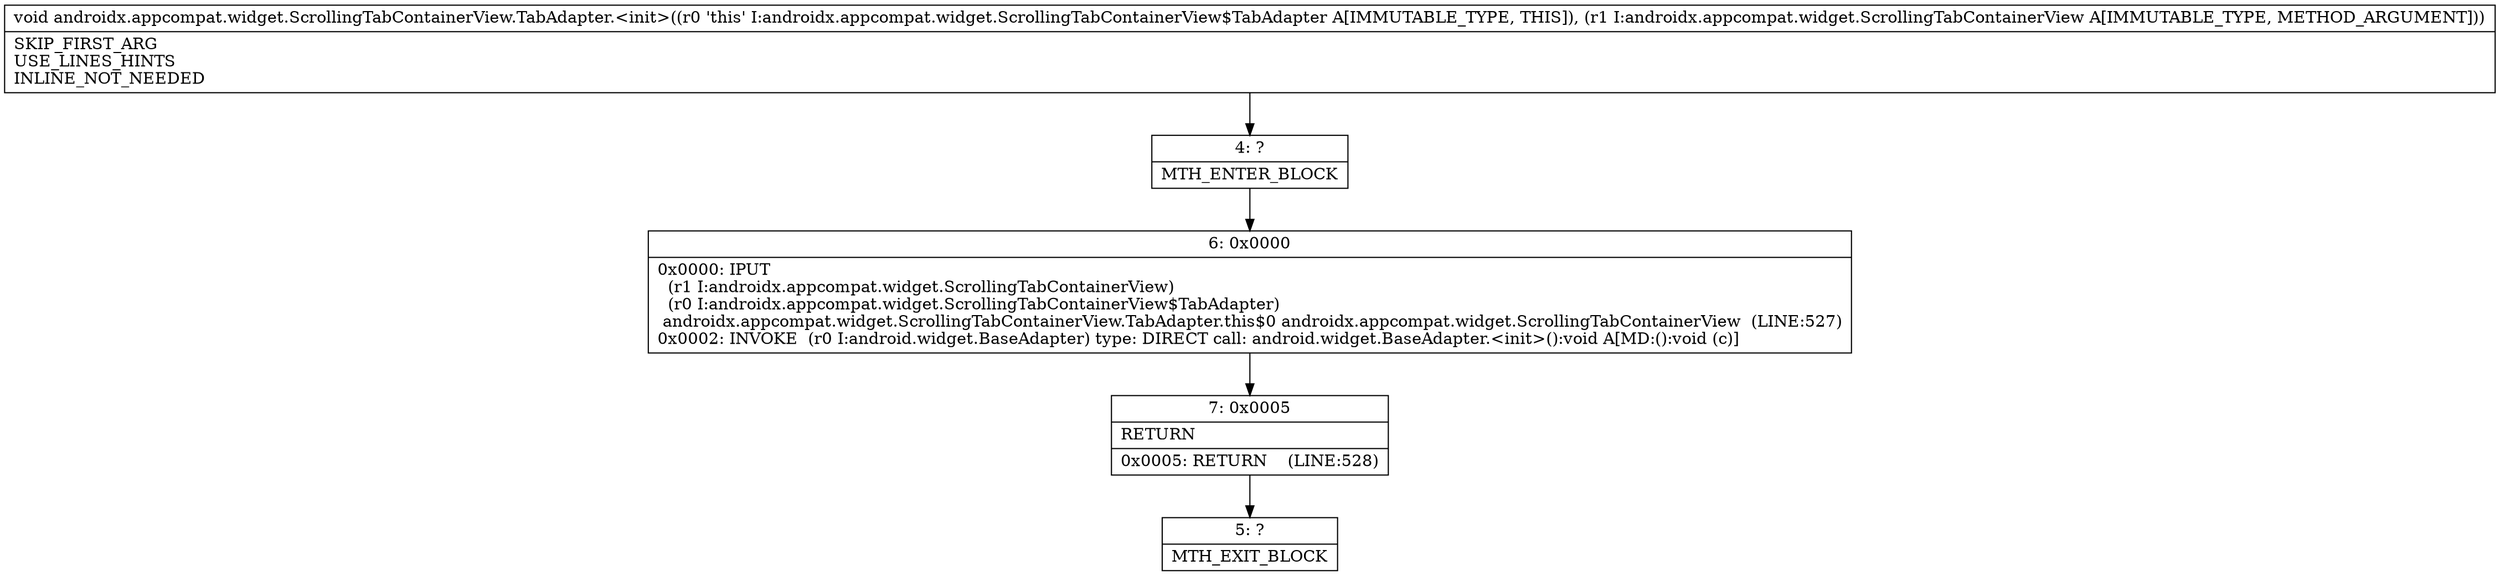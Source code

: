 digraph "CFG forandroidx.appcompat.widget.ScrollingTabContainerView.TabAdapter.\<init\>(Landroidx\/appcompat\/widget\/ScrollingTabContainerView;)V" {
Node_4 [shape=record,label="{4\:\ ?|MTH_ENTER_BLOCK\l}"];
Node_6 [shape=record,label="{6\:\ 0x0000|0x0000: IPUT  \l  (r1 I:androidx.appcompat.widget.ScrollingTabContainerView)\l  (r0 I:androidx.appcompat.widget.ScrollingTabContainerView$TabAdapter)\l androidx.appcompat.widget.ScrollingTabContainerView.TabAdapter.this$0 androidx.appcompat.widget.ScrollingTabContainerView  (LINE:527)\l0x0002: INVOKE  (r0 I:android.widget.BaseAdapter) type: DIRECT call: android.widget.BaseAdapter.\<init\>():void A[MD:():void (c)]\l}"];
Node_7 [shape=record,label="{7\:\ 0x0005|RETURN\l|0x0005: RETURN    (LINE:528)\l}"];
Node_5 [shape=record,label="{5\:\ ?|MTH_EXIT_BLOCK\l}"];
MethodNode[shape=record,label="{void androidx.appcompat.widget.ScrollingTabContainerView.TabAdapter.\<init\>((r0 'this' I:androidx.appcompat.widget.ScrollingTabContainerView$TabAdapter A[IMMUTABLE_TYPE, THIS]), (r1 I:androidx.appcompat.widget.ScrollingTabContainerView A[IMMUTABLE_TYPE, METHOD_ARGUMENT]))  | SKIP_FIRST_ARG\lUSE_LINES_HINTS\lINLINE_NOT_NEEDED\l}"];
MethodNode -> Node_4;Node_4 -> Node_6;
Node_6 -> Node_7;
Node_7 -> Node_5;
}


